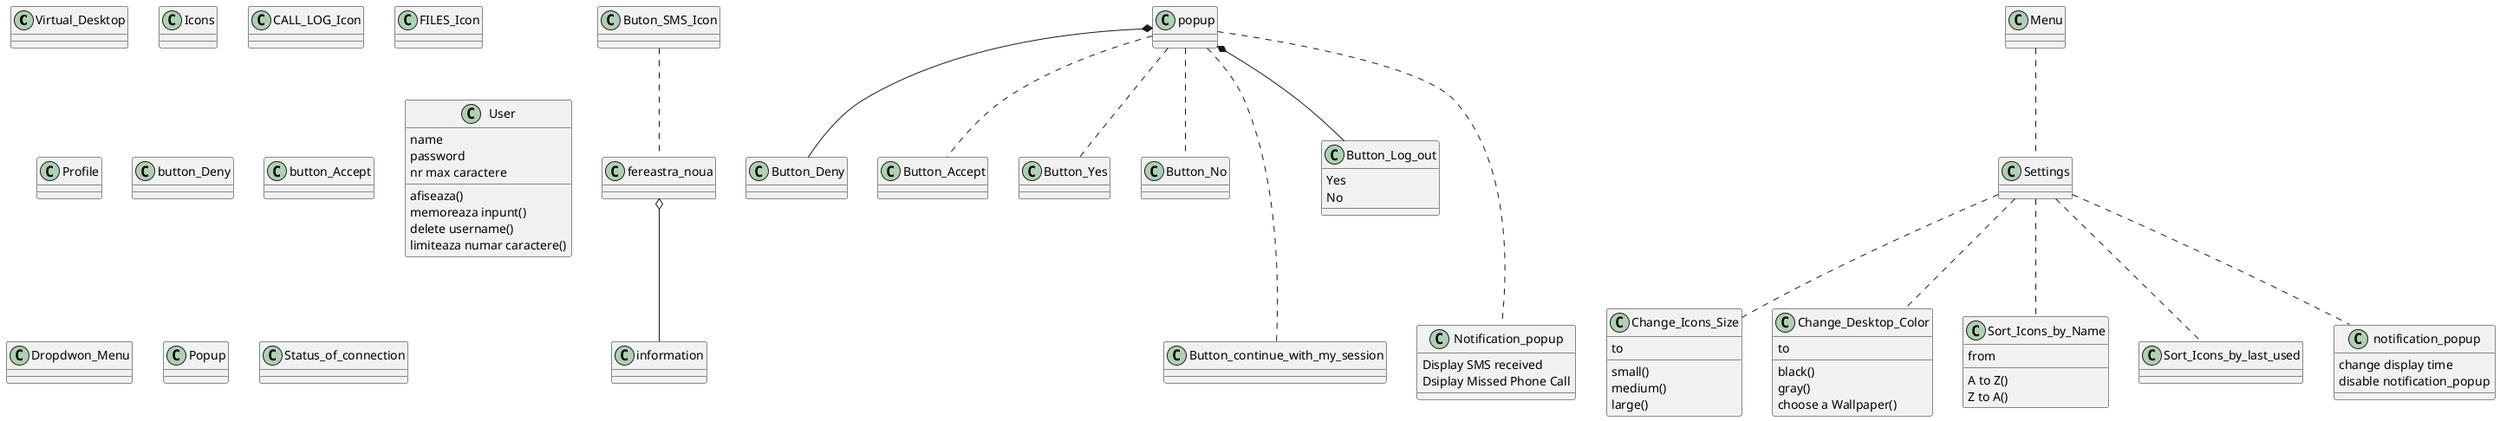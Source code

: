 @startuml
class Virtual_Desktop {
}
class Icons {
}
class Buton_SMS_Icon {
}
class CALL_LOG_Icon {
}
class FILES_Icon {
}
class Profile {
}
class button_Deny {
}
class button_Accept
popup *-- Button_Deny
popup .. Button_Accept
popup .. Button_Yes
popup .. Button_No
popup -.- Button_continue_with_my_session
popup *-- Button_Log_out
popup -.- Notification_popup

class Button_Log_out {
Yes
No
}

class Change_Icons_Size {
to
small()
medium()
large()
}

class Change_Desktop_Color {
to
black()
gray()
choose a Wallpaper()
}

class Sort_Icons_by_Name {
from
A to Z()
Z to A()
}

Menu .. Settings
Settings .. Change_Icons_Size
Settings .. Change_Desktop_Color
Settings .. Sort_Icons_by_Name
Settings .. Sort_Icons_by_last_used
Settings .. notification_popup

class notification_popup {
change display time
disable notification_popup
}

class User {
name
password
nr max caractere
afiseaza()
memoreaza inpunt()
delete username()
limiteaza numar caractere()
}
class Dropdwon_Menu {
}
class Popup {
}
class Settings {
}
class Status_of_connection {
}
class fereastra_noua {
}
class Button_Yes {
}
class Button_No {
}
class Notification_popup {
Display SMS received
Dsiplay Missed Phone Call
}
class information
fereastra_noua o-- information
Buton_SMS_Icon.. fereastra_noua

@enduml